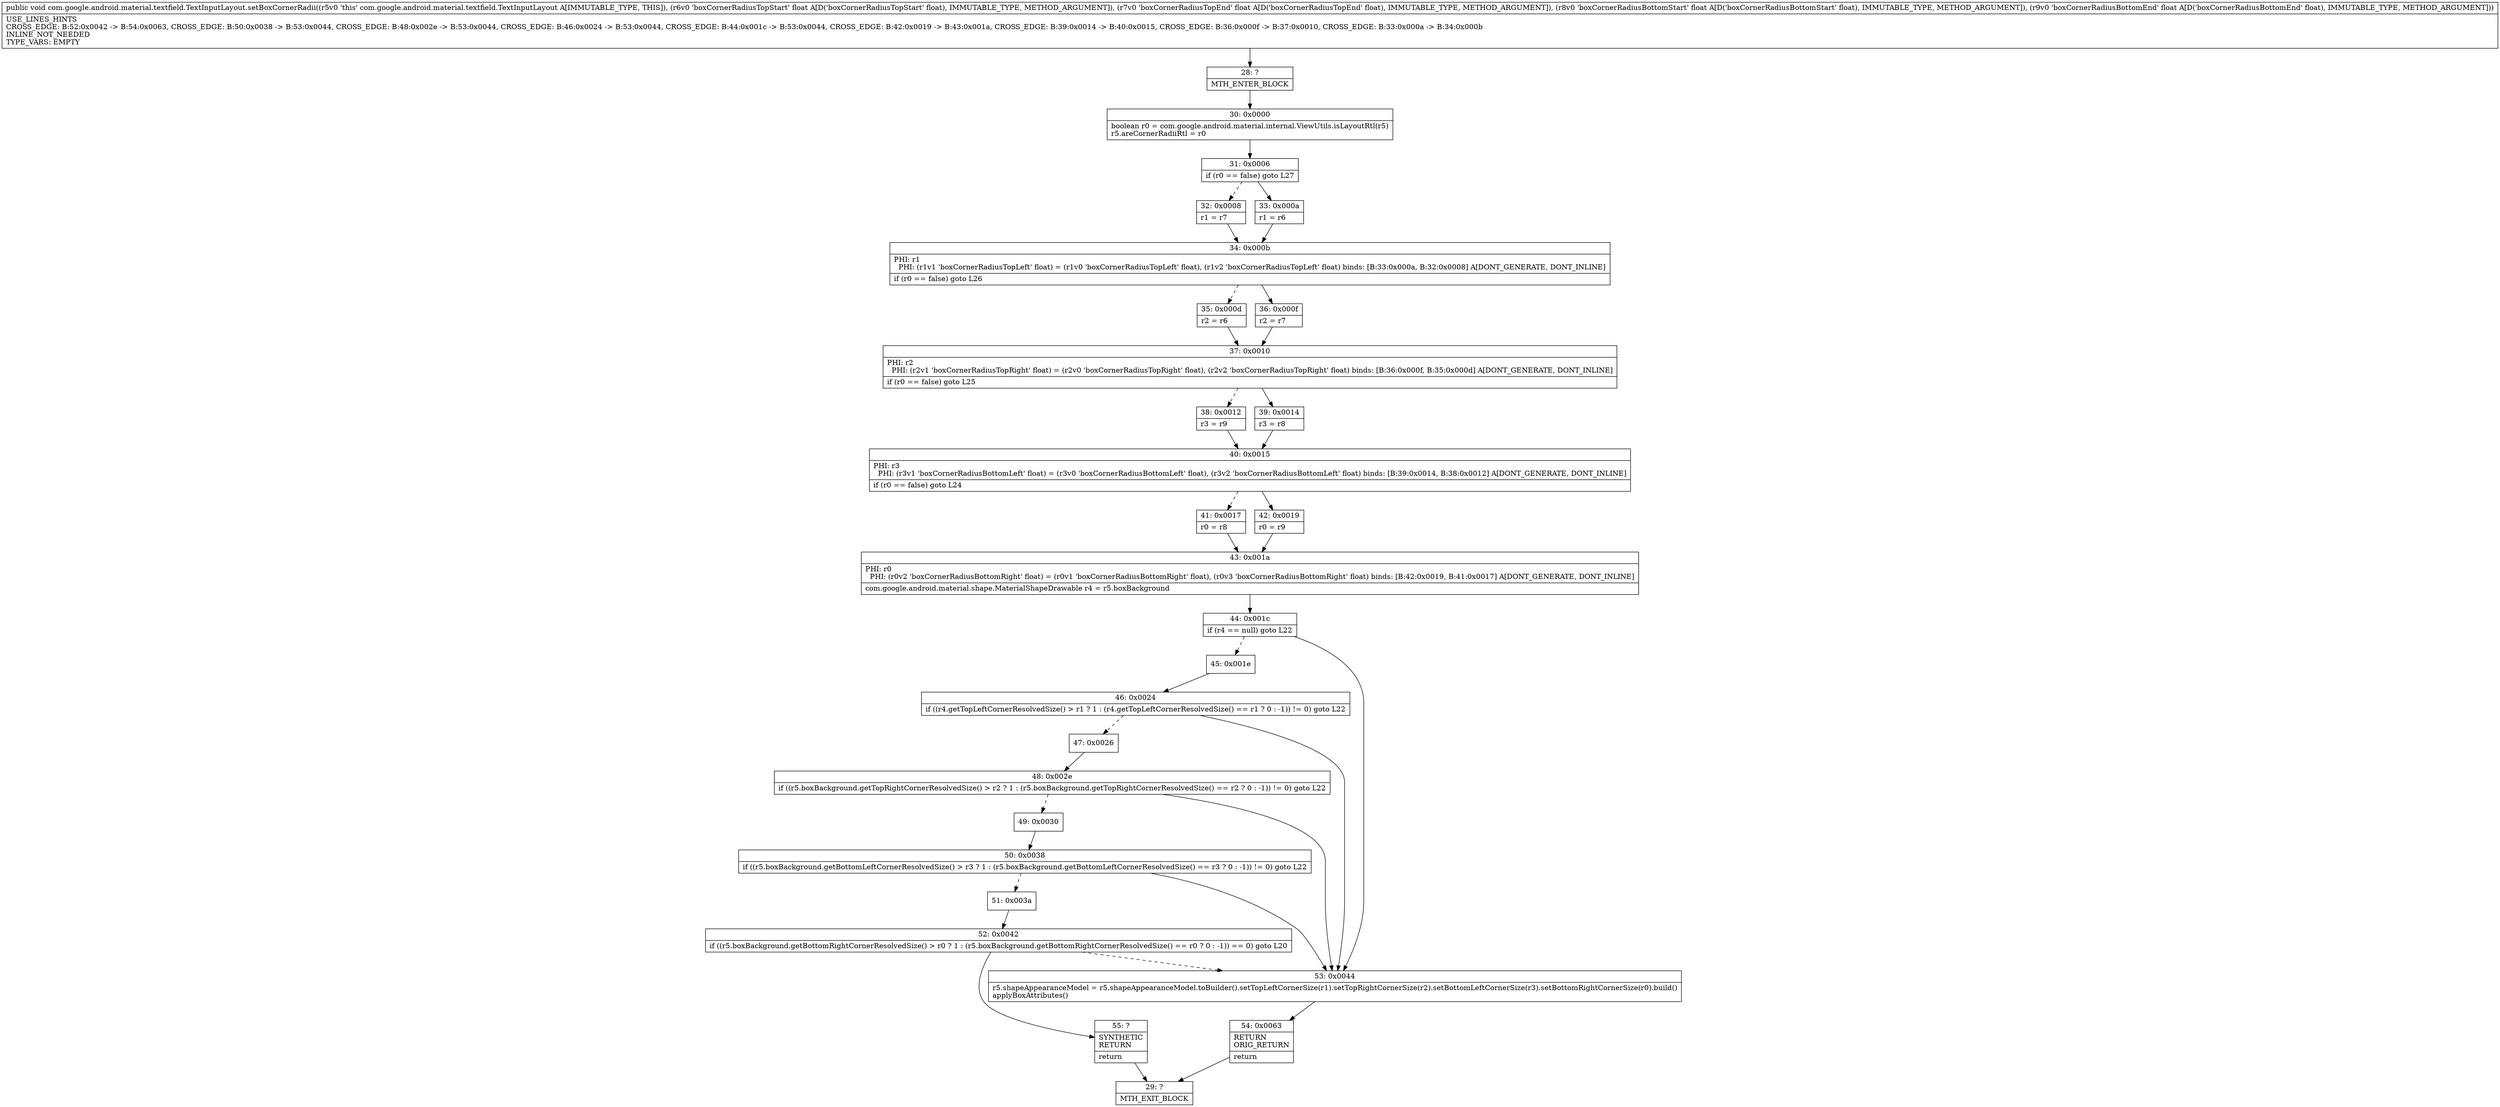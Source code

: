 digraph "CFG forcom.google.android.material.textfield.TextInputLayout.setBoxCornerRadii(FFFF)V" {
Node_28 [shape=record,label="{28\:\ ?|MTH_ENTER_BLOCK\l}"];
Node_30 [shape=record,label="{30\:\ 0x0000|boolean r0 = com.google.android.material.internal.ViewUtils.isLayoutRtl(r5)\lr5.areCornerRadiiRtl = r0\l}"];
Node_31 [shape=record,label="{31\:\ 0x0006|if (r0 == false) goto L27\l}"];
Node_32 [shape=record,label="{32\:\ 0x0008|r1 = r7\l}"];
Node_34 [shape=record,label="{34\:\ 0x000b|PHI: r1 \l  PHI: (r1v1 'boxCornerRadiusTopLeft' float) = (r1v0 'boxCornerRadiusTopLeft' float), (r1v2 'boxCornerRadiusTopLeft' float) binds: [B:33:0x000a, B:32:0x0008] A[DONT_GENERATE, DONT_INLINE]\l|if (r0 == false) goto L26\l}"];
Node_35 [shape=record,label="{35\:\ 0x000d|r2 = r6\l}"];
Node_37 [shape=record,label="{37\:\ 0x0010|PHI: r2 \l  PHI: (r2v1 'boxCornerRadiusTopRight' float) = (r2v0 'boxCornerRadiusTopRight' float), (r2v2 'boxCornerRadiusTopRight' float) binds: [B:36:0x000f, B:35:0x000d] A[DONT_GENERATE, DONT_INLINE]\l|if (r0 == false) goto L25\l}"];
Node_38 [shape=record,label="{38\:\ 0x0012|r3 = r9\l}"];
Node_40 [shape=record,label="{40\:\ 0x0015|PHI: r3 \l  PHI: (r3v1 'boxCornerRadiusBottomLeft' float) = (r3v0 'boxCornerRadiusBottomLeft' float), (r3v2 'boxCornerRadiusBottomLeft' float) binds: [B:39:0x0014, B:38:0x0012] A[DONT_GENERATE, DONT_INLINE]\l|if (r0 == false) goto L24\l}"];
Node_41 [shape=record,label="{41\:\ 0x0017|r0 = r8\l}"];
Node_43 [shape=record,label="{43\:\ 0x001a|PHI: r0 \l  PHI: (r0v2 'boxCornerRadiusBottomRight' float) = (r0v1 'boxCornerRadiusBottomRight' float), (r0v3 'boxCornerRadiusBottomRight' float) binds: [B:42:0x0019, B:41:0x0017] A[DONT_GENERATE, DONT_INLINE]\l|com.google.android.material.shape.MaterialShapeDrawable r4 = r5.boxBackground\l}"];
Node_44 [shape=record,label="{44\:\ 0x001c|if (r4 == null) goto L22\l}"];
Node_45 [shape=record,label="{45\:\ 0x001e}"];
Node_46 [shape=record,label="{46\:\ 0x0024|if ((r4.getTopLeftCornerResolvedSize() \> r1 ? 1 : (r4.getTopLeftCornerResolvedSize() == r1 ? 0 : \-1)) != 0) goto L22\l}"];
Node_47 [shape=record,label="{47\:\ 0x0026}"];
Node_48 [shape=record,label="{48\:\ 0x002e|if ((r5.boxBackground.getTopRightCornerResolvedSize() \> r2 ? 1 : (r5.boxBackground.getTopRightCornerResolvedSize() == r2 ? 0 : \-1)) != 0) goto L22\l}"];
Node_49 [shape=record,label="{49\:\ 0x0030}"];
Node_50 [shape=record,label="{50\:\ 0x0038|if ((r5.boxBackground.getBottomLeftCornerResolvedSize() \> r3 ? 1 : (r5.boxBackground.getBottomLeftCornerResolvedSize() == r3 ? 0 : \-1)) != 0) goto L22\l}"];
Node_51 [shape=record,label="{51\:\ 0x003a}"];
Node_52 [shape=record,label="{52\:\ 0x0042|if ((r5.boxBackground.getBottomRightCornerResolvedSize() \> r0 ? 1 : (r5.boxBackground.getBottomRightCornerResolvedSize() == r0 ? 0 : \-1)) == 0) goto L20\l}"];
Node_55 [shape=record,label="{55\:\ ?|SYNTHETIC\lRETURN\l|return\l}"];
Node_29 [shape=record,label="{29\:\ ?|MTH_EXIT_BLOCK\l}"];
Node_53 [shape=record,label="{53\:\ 0x0044|r5.shapeAppearanceModel = r5.shapeAppearanceModel.toBuilder().setTopLeftCornerSize(r1).setTopRightCornerSize(r2).setBottomLeftCornerSize(r3).setBottomRightCornerSize(r0).build()\lapplyBoxAttributes()\l}"];
Node_54 [shape=record,label="{54\:\ 0x0063|RETURN\lORIG_RETURN\l|return\l}"];
Node_42 [shape=record,label="{42\:\ 0x0019|r0 = r9\l}"];
Node_39 [shape=record,label="{39\:\ 0x0014|r3 = r8\l}"];
Node_36 [shape=record,label="{36\:\ 0x000f|r2 = r7\l}"];
Node_33 [shape=record,label="{33\:\ 0x000a|r1 = r6\l}"];
MethodNode[shape=record,label="{public void com.google.android.material.textfield.TextInputLayout.setBoxCornerRadii((r5v0 'this' com.google.android.material.textfield.TextInputLayout A[IMMUTABLE_TYPE, THIS]), (r6v0 'boxCornerRadiusTopStart' float A[D('boxCornerRadiusTopStart' float), IMMUTABLE_TYPE, METHOD_ARGUMENT]), (r7v0 'boxCornerRadiusTopEnd' float A[D('boxCornerRadiusTopEnd' float), IMMUTABLE_TYPE, METHOD_ARGUMENT]), (r8v0 'boxCornerRadiusBottomStart' float A[D('boxCornerRadiusBottomStart' float), IMMUTABLE_TYPE, METHOD_ARGUMENT]), (r9v0 'boxCornerRadiusBottomEnd' float A[D('boxCornerRadiusBottomEnd' float), IMMUTABLE_TYPE, METHOD_ARGUMENT]))  | USE_LINES_HINTS\lCROSS_EDGE: B:52:0x0042 \-\> B:54:0x0063, CROSS_EDGE: B:50:0x0038 \-\> B:53:0x0044, CROSS_EDGE: B:48:0x002e \-\> B:53:0x0044, CROSS_EDGE: B:46:0x0024 \-\> B:53:0x0044, CROSS_EDGE: B:44:0x001c \-\> B:53:0x0044, CROSS_EDGE: B:42:0x0019 \-\> B:43:0x001a, CROSS_EDGE: B:39:0x0014 \-\> B:40:0x0015, CROSS_EDGE: B:36:0x000f \-\> B:37:0x0010, CROSS_EDGE: B:33:0x000a \-\> B:34:0x000b\lINLINE_NOT_NEEDED\lTYPE_VARS: EMPTY\l}"];
MethodNode -> Node_28;Node_28 -> Node_30;
Node_30 -> Node_31;
Node_31 -> Node_32[style=dashed];
Node_31 -> Node_33;
Node_32 -> Node_34;
Node_34 -> Node_35[style=dashed];
Node_34 -> Node_36;
Node_35 -> Node_37;
Node_37 -> Node_38[style=dashed];
Node_37 -> Node_39;
Node_38 -> Node_40;
Node_40 -> Node_41[style=dashed];
Node_40 -> Node_42;
Node_41 -> Node_43;
Node_43 -> Node_44;
Node_44 -> Node_45[style=dashed];
Node_44 -> Node_53;
Node_45 -> Node_46;
Node_46 -> Node_47[style=dashed];
Node_46 -> Node_53;
Node_47 -> Node_48;
Node_48 -> Node_49[style=dashed];
Node_48 -> Node_53;
Node_49 -> Node_50;
Node_50 -> Node_51[style=dashed];
Node_50 -> Node_53;
Node_51 -> Node_52;
Node_52 -> Node_53[style=dashed];
Node_52 -> Node_55;
Node_55 -> Node_29;
Node_53 -> Node_54;
Node_54 -> Node_29;
Node_42 -> Node_43;
Node_39 -> Node_40;
Node_36 -> Node_37;
Node_33 -> Node_34;
}

